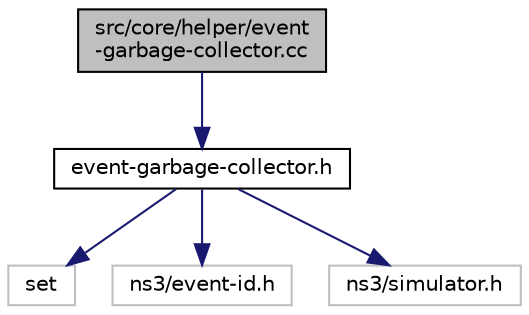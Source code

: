 digraph "src/core/helper/event-garbage-collector.cc"
{
 // LATEX_PDF_SIZE
  edge [fontname="Helvetica",fontsize="10",labelfontname="Helvetica",labelfontsize="10"];
  node [fontname="Helvetica",fontsize="10",shape=record];
  Node1 [label="src/core/helper/event\l-garbage-collector.cc",height=0.2,width=0.4,color="black", fillcolor="grey75", style="filled", fontcolor="black",tooltip="ns3::EventGarbageCollector implementation."];
  Node1 -> Node2 [color="midnightblue",fontsize="10",style="solid",fontname="Helvetica"];
  Node2 [label="event-garbage-collector.h",height=0.2,width=0.4,color="black", fillcolor="white", style="filled",URL="$event-garbage-collector_8h.html",tooltip="ns3::EventGarbageCollector declaration."];
  Node2 -> Node3 [color="midnightblue",fontsize="10",style="solid",fontname="Helvetica"];
  Node3 [label="set",height=0.2,width=0.4,color="grey75", fillcolor="white", style="filled",tooltip=" "];
  Node2 -> Node4 [color="midnightblue",fontsize="10",style="solid",fontname="Helvetica"];
  Node4 [label="ns3/event-id.h",height=0.2,width=0.4,color="grey75", fillcolor="white", style="filled",tooltip=" "];
  Node2 -> Node5 [color="midnightblue",fontsize="10",style="solid",fontname="Helvetica"];
  Node5 [label="ns3/simulator.h",height=0.2,width=0.4,color="grey75", fillcolor="white", style="filled",tooltip=" "];
}
